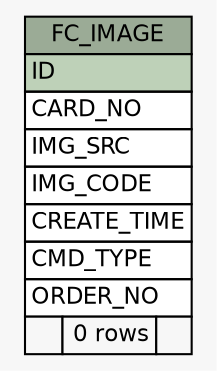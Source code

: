 // dot 2.26.0 on Linux 2.6.32-504.8.1.el6.x86_64
// SchemaSpy rev 590
digraph "FC_IMAGE" {
  graph [
    rankdir="RL"
    bgcolor="#f7f7f7"
    nodesep="0.18"
    ranksep="0.46"
    fontname="Helvetica"
    fontsize="11"
  ];
  node [
    fontname="Helvetica"
    fontsize="11"
    shape="plaintext"
  ];
  edge [
    arrowsize="0.8"
  ];
  "FC_IMAGE" [
    label=<
    <TABLE BORDER="0" CELLBORDER="1" CELLSPACING="0" BGCOLOR="#ffffff">
      <TR><TD COLSPAN="3" BGCOLOR="#9bab96" ALIGN="CENTER">FC_IMAGE</TD></TR>
      <TR><TD PORT="ID" COLSPAN="3" BGCOLOR="#bed1b8" ALIGN="LEFT">ID</TD></TR>
      <TR><TD PORT="CARD_NO" COLSPAN="3" ALIGN="LEFT">CARD_NO</TD></TR>
      <TR><TD PORT="IMG_SRC" COLSPAN="3" ALIGN="LEFT">IMG_SRC</TD></TR>
      <TR><TD PORT="IMG_CODE" COLSPAN="3" ALIGN="LEFT">IMG_CODE</TD></TR>
      <TR><TD PORT="CREATE_TIME" COLSPAN="3" ALIGN="LEFT">CREATE_TIME</TD></TR>
      <TR><TD PORT="CMD_TYPE" COLSPAN="3" ALIGN="LEFT">CMD_TYPE</TD></TR>
      <TR><TD PORT="ORDER_NO" COLSPAN="3" ALIGN="LEFT">ORDER_NO</TD></TR>
      <TR><TD ALIGN="LEFT" BGCOLOR="#f7f7f7">  </TD><TD ALIGN="RIGHT" BGCOLOR="#f7f7f7">0 rows</TD><TD ALIGN="RIGHT" BGCOLOR="#f7f7f7">  </TD></TR>
    </TABLE>>
    URL="tables/FC_IMAGE.html"
    tooltip="FC_IMAGE"
  ];
}
